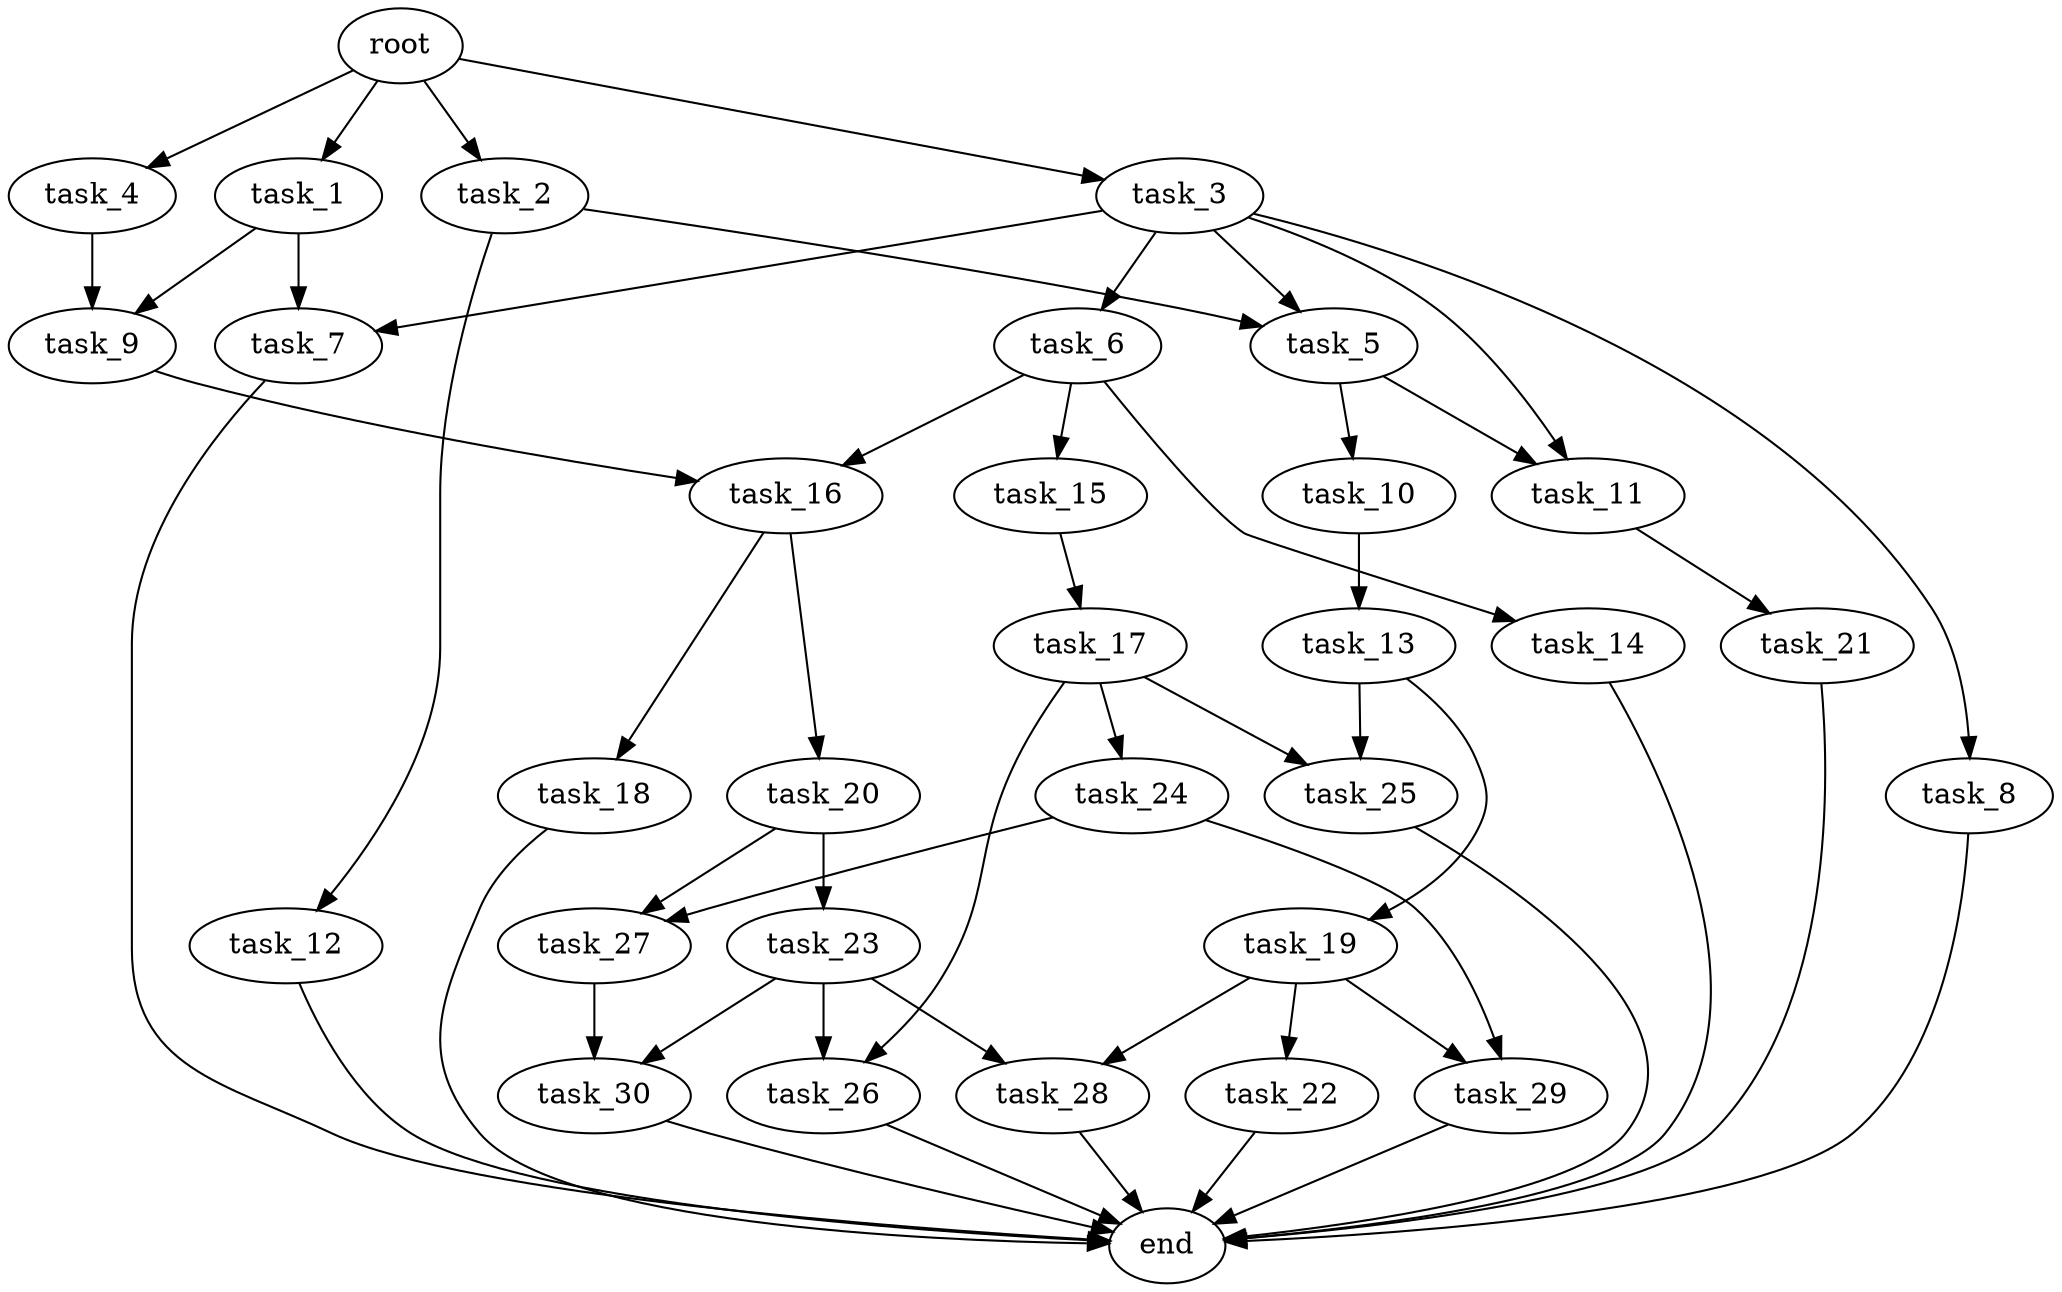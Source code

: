 digraph G {
  root [size="0.000000e+00"];
  task_1 [size="7.923613e+10"];
  task_2 [size="2.884797e+10"];
  task_3 [size="9.694729e+10"];
  task_4 [size="4.989771e+10"];
  task_5 [size="6.855581e+10"];
  task_6 [size="4.663708e+10"];
  task_7 [size="1.503127e+10"];
  task_8 [size="9.666748e+10"];
  task_9 [size="6.238328e+10"];
  task_10 [size="6.643539e+10"];
  task_11 [size="3.037152e+10"];
  task_12 [size="2.883311e+10"];
  task_13 [size="7.998051e+10"];
  task_14 [size="1.569084e+09"];
  task_15 [size="4.104900e+09"];
  task_16 [size="2.830890e+10"];
  task_17 [size="5.931123e+10"];
  task_18 [size="5.328796e+09"];
  task_19 [size="3.058909e+10"];
  task_20 [size="4.303798e+10"];
  task_21 [size="6.602873e+10"];
  task_22 [size="7.416473e+07"];
  task_23 [size="2.515083e+10"];
  task_24 [size="3.502832e+10"];
  task_25 [size="2.833372e+10"];
  task_26 [size="8.590246e+10"];
  task_27 [size="6.653595e+10"];
  task_28 [size="7.689085e+10"];
  task_29 [size="1.551215e+10"];
  task_30 [size="8.609486e+09"];
  end [size="0.000000e+00"];

  root -> task_1 [size="1.000000e-12"];
  root -> task_2 [size="1.000000e-12"];
  root -> task_3 [size="1.000000e-12"];
  root -> task_4 [size="1.000000e-12"];
  task_1 -> task_7 [size="7.515636e+07"];
  task_1 -> task_9 [size="3.119164e+08"];
  task_2 -> task_5 [size="3.427791e+08"];
  task_2 -> task_12 [size="2.883311e+08"];
  task_3 -> task_5 [size="3.427791e+08"];
  task_3 -> task_6 [size="4.663708e+08"];
  task_3 -> task_7 [size="7.515636e+07"];
  task_3 -> task_8 [size="9.666748e+08"];
  task_3 -> task_11 [size="1.518576e+08"];
  task_4 -> task_9 [size="3.119164e+08"];
  task_5 -> task_10 [size="6.643539e+08"];
  task_5 -> task_11 [size="1.518576e+08"];
  task_6 -> task_14 [size="1.569084e+07"];
  task_6 -> task_15 [size="4.104900e+07"];
  task_6 -> task_16 [size="1.415445e+08"];
  task_7 -> end [size="1.000000e-12"];
  task_8 -> end [size="1.000000e-12"];
  task_9 -> task_16 [size="1.415445e+08"];
  task_10 -> task_13 [size="7.998051e+08"];
  task_11 -> task_21 [size="6.602873e+08"];
  task_12 -> end [size="1.000000e-12"];
  task_13 -> task_19 [size="3.058909e+08"];
  task_13 -> task_25 [size="1.416686e+08"];
  task_14 -> end [size="1.000000e-12"];
  task_15 -> task_17 [size="5.931123e+08"];
  task_16 -> task_18 [size="5.328796e+07"];
  task_16 -> task_20 [size="4.303798e+08"];
  task_17 -> task_24 [size="3.502832e+08"];
  task_17 -> task_25 [size="1.416686e+08"];
  task_17 -> task_26 [size="4.295123e+08"];
  task_18 -> end [size="1.000000e-12"];
  task_19 -> task_22 [size="7.416473e+05"];
  task_19 -> task_28 [size="3.844542e+08"];
  task_19 -> task_29 [size="7.756076e+07"];
  task_20 -> task_23 [size="2.515083e+08"];
  task_20 -> task_27 [size="3.326797e+08"];
  task_21 -> end [size="1.000000e-12"];
  task_22 -> end [size="1.000000e-12"];
  task_23 -> task_26 [size="4.295123e+08"];
  task_23 -> task_28 [size="3.844542e+08"];
  task_23 -> task_30 [size="4.304743e+07"];
  task_24 -> task_27 [size="3.326797e+08"];
  task_24 -> task_29 [size="7.756076e+07"];
  task_25 -> end [size="1.000000e-12"];
  task_26 -> end [size="1.000000e-12"];
  task_27 -> task_30 [size="4.304743e+07"];
  task_28 -> end [size="1.000000e-12"];
  task_29 -> end [size="1.000000e-12"];
  task_30 -> end [size="1.000000e-12"];
}
